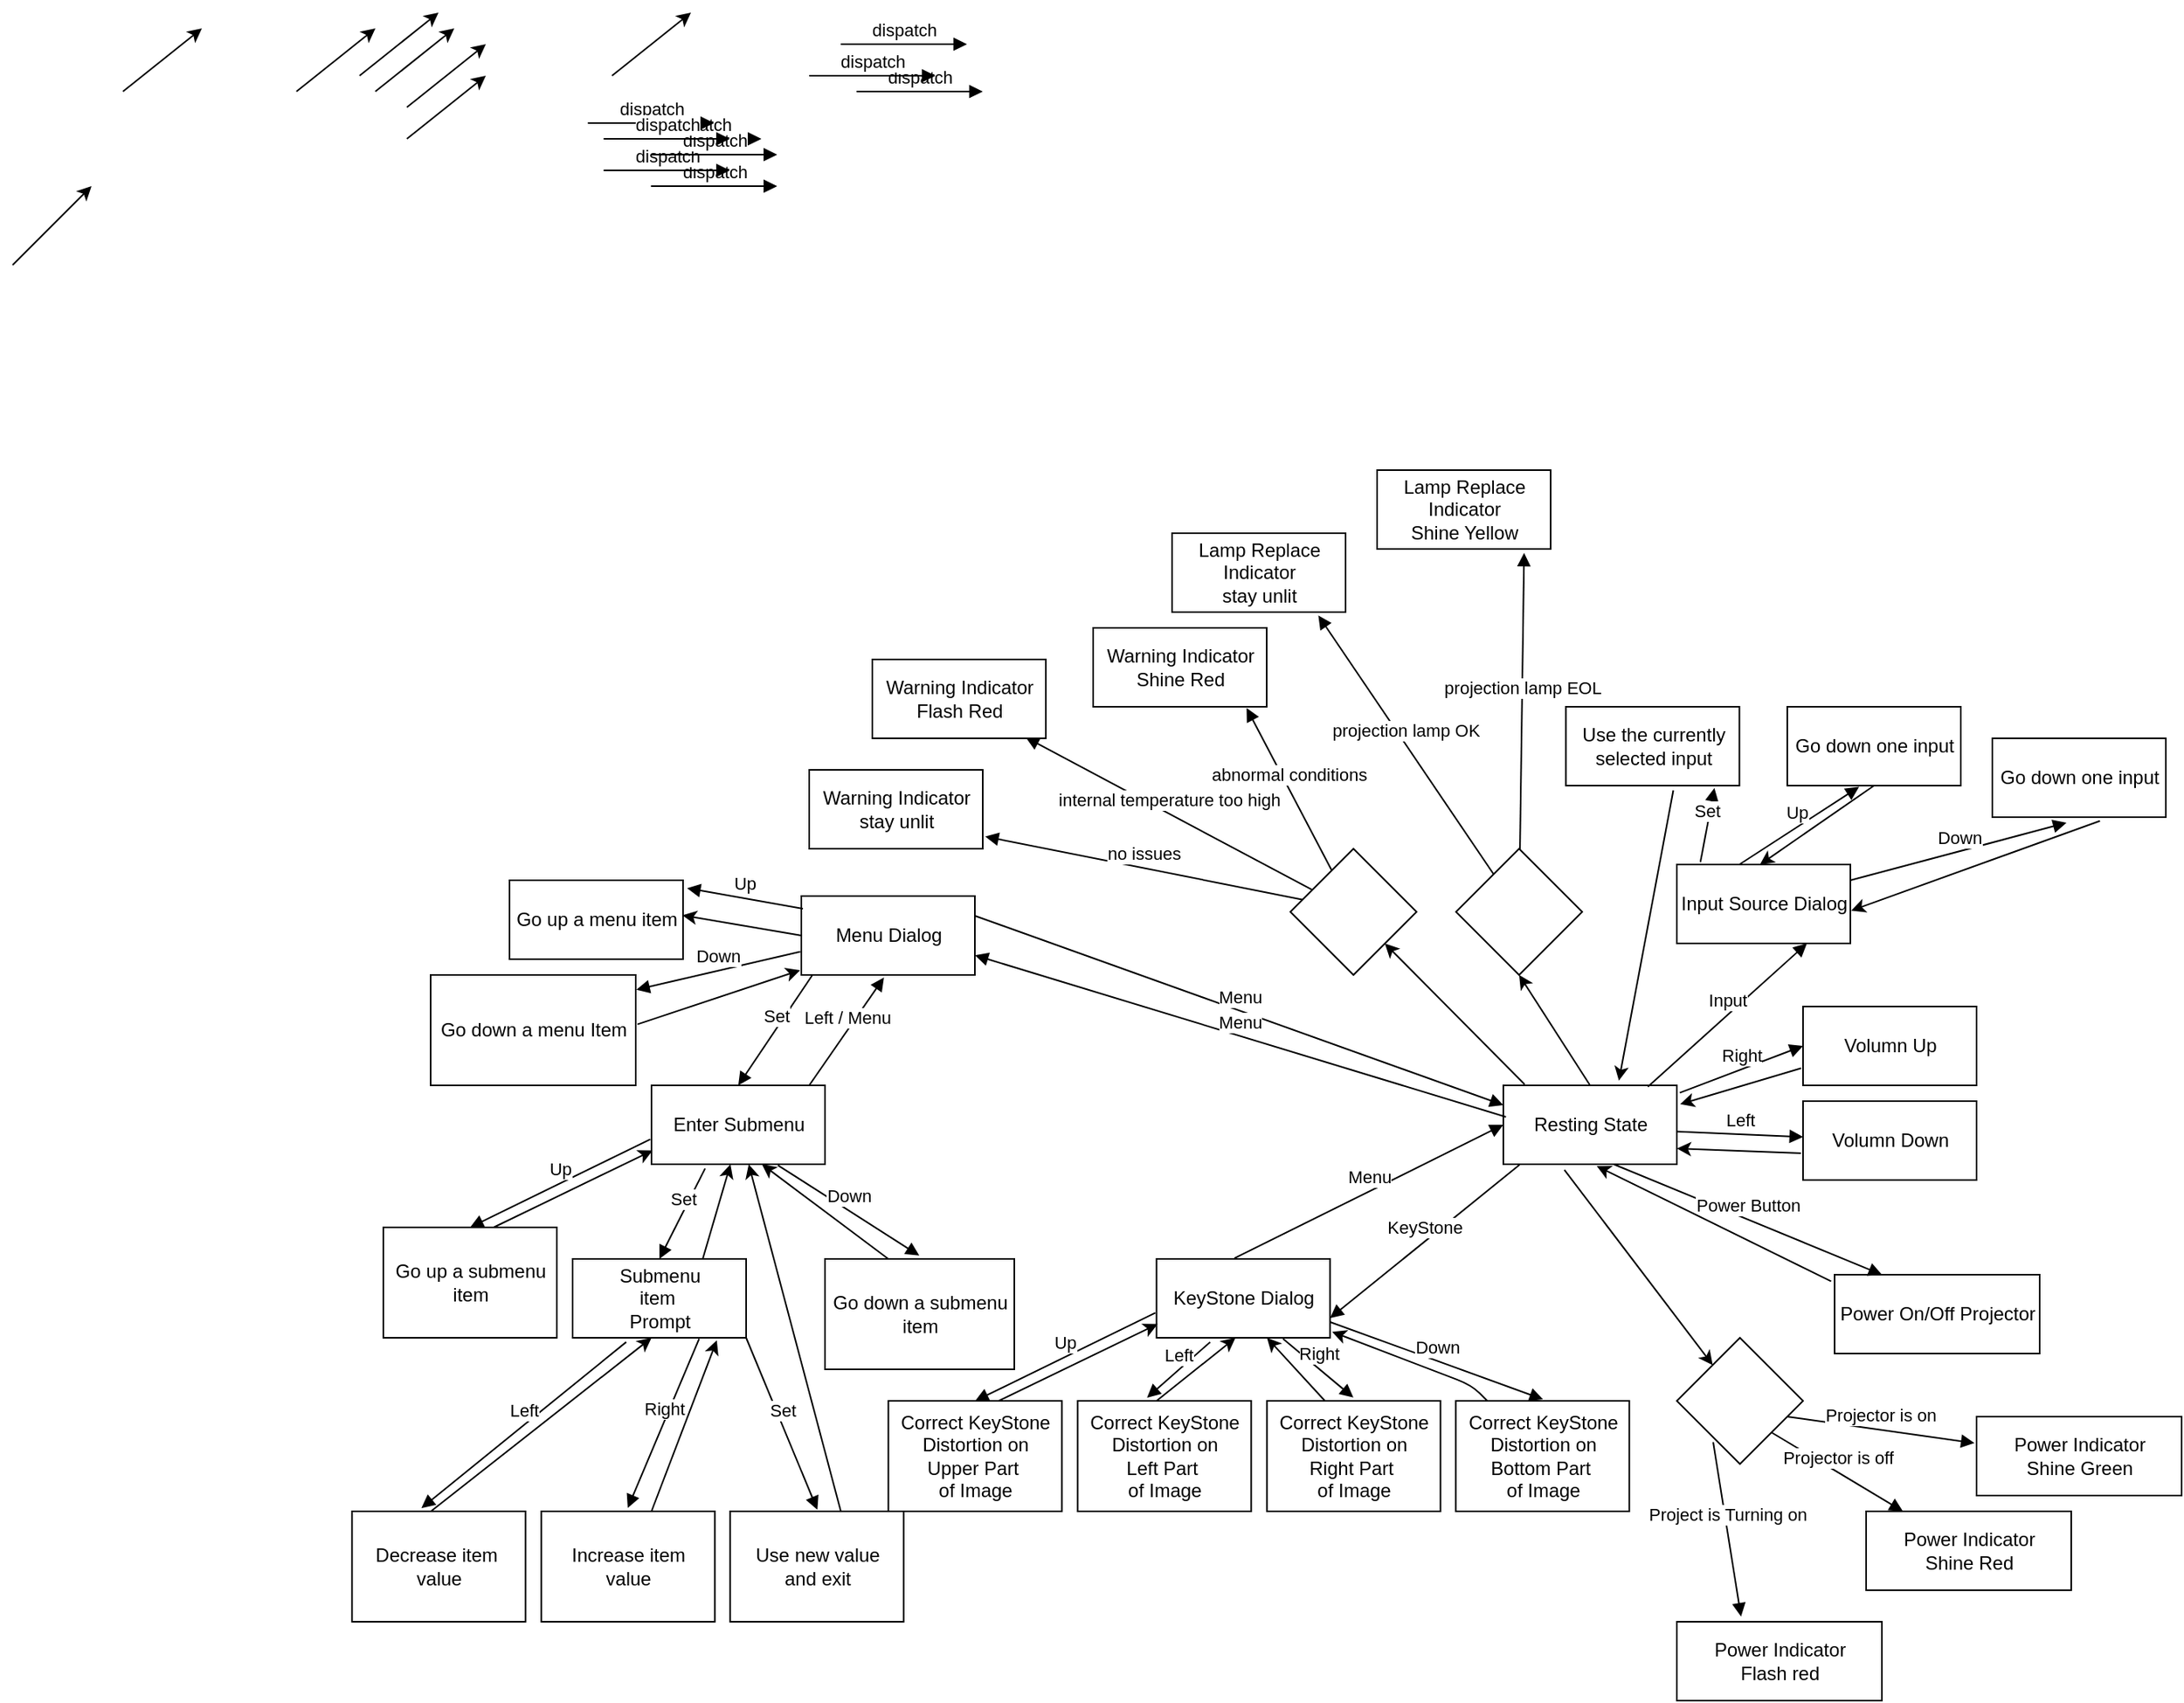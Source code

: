 <mxfile version="12.6.5" type="device"><diagram id="snygm4sDabMIw0vh-GEE" name="Page-1"><mxGraphModel dx="2272" dy="1946" grid="1" gridSize="10" guides="1" tooltips="1" connect="1" arrows="1" fold="1" page="1" pageScale="1" pageWidth="850" pageHeight="1100" math="0" shadow="0"><root><mxCell id="0"/><mxCell id="1" parent="0"/><mxCell id="hzxjqgBEITLEprwCPddY-1" value="Resting State" style="html=1;" vertex="1" parent="1"><mxGeometry x="460" y="440" width="110" height="50" as="geometry"/></mxCell><mxCell id="hzxjqgBEITLEprwCPddY-2" value="Power On/Off Projector" style="html=1;" vertex="1" parent="1"><mxGeometry x="670" y="560" width="130" height="50" as="geometry"/></mxCell><mxCell id="hzxjqgBEITLEprwCPddY-4" value="Power Button" style="html=1;verticalAlign=bottom;endArrow=block;exitX=0.636;exitY=1;exitDx=0;exitDy=0;exitPerimeter=0;entryX=0.231;entryY=0;entryDx=0;entryDy=0;entryPerimeter=0;" edge="1" parent="1" source="hzxjqgBEITLEprwCPddY-1" target="hzxjqgBEITLEprwCPddY-2"><mxGeometry width="80" relative="1" as="geometry"><mxPoint x="270" y="730" as="sourcePoint"/><mxPoint x="350" y="730" as="targetPoint"/></mxGeometry></mxCell><mxCell id="hzxjqgBEITLEprwCPddY-5" value="KeyStone Dialog" style="html=1;" vertex="1" parent="1"><mxGeometry x="240.17" y="550" width="110" height="50" as="geometry"/></mxCell><mxCell id="hzxjqgBEITLEprwCPddY-7" value="Correct KeyStone&lt;br&gt;Distortion on&lt;br&gt;Upper Part&amp;nbsp;&lt;br&gt;of Image" style="html=1;" vertex="1" parent="1"><mxGeometry x="70.17" y="640" width="110" height="70" as="geometry"/></mxCell><mxCell id="hzxjqgBEITLEprwCPddY-8" value="Correct KeyStone&lt;br&gt;Distortion on&lt;br&gt;Left Part&amp;nbsp;&lt;br&gt;of Image" style="html=1;" vertex="1" parent="1"><mxGeometry x="190.17" y="640" width="110" height="70" as="geometry"/></mxCell><mxCell id="hzxjqgBEITLEprwCPddY-9" value="Correct KeyStone&lt;br&gt;Distortion on&lt;br&gt;Right Part&amp;nbsp;&lt;br&gt;of Image" style="html=1;" vertex="1" parent="1"><mxGeometry x="310.17" y="640" width="110" height="70" as="geometry"/></mxCell><mxCell id="hzxjqgBEITLEprwCPddY-10" value="Correct KeyStone&lt;br&gt;Distortion on&lt;br&gt;Bottom Part&amp;nbsp;&lt;br&gt;of Image" style="html=1;" vertex="1" parent="1"><mxGeometry x="429.84" y="640" width="110" height="70" as="geometry"/></mxCell><mxCell id="hzxjqgBEITLEprwCPddY-13" value="Menu" style="html=1;verticalAlign=bottom;endArrow=block;entryX=0;entryY=0.5;entryDx=0;entryDy=0;exitX=0.449;exitY=-0.008;exitDx=0;exitDy=0;exitPerimeter=0;" edge="1" parent="1" source="hzxjqgBEITLEprwCPddY-5" target="hzxjqgBEITLEprwCPddY-1"><mxGeometry width="80" relative="1" as="geometry"><mxPoint x="410" y="560" as="sourcePoint"/><mxPoint x="490" y="560" as="targetPoint"/></mxGeometry></mxCell><mxCell id="hzxjqgBEITLEprwCPddY-14" value="Up" style="html=1;verticalAlign=bottom;endArrow=block;entryX=0.5;entryY=0;entryDx=0;entryDy=0;exitX=-0.007;exitY=0.683;exitDx=0;exitDy=0;exitPerimeter=0;" edge="1" parent="1" source="hzxjqgBEITLEprwCPddY-5" target="hzxjqgBEITLEprwCPddY-7"><mxGeometry width="80" relative="1" as="geometry"><mxPoint x="90.17" y="610" as="sourcePoint"/><mxPoint x="170.17" y="610" as="targetPoint"/></mxGeometry></mxCell><mxCell id="hzxjqgBEITLEprwCPddY-15" value="Right" style="html=1;verticalAlign=bottom;endArrow=block;exitX=0.729;exitY=1.013;exitDx=0;exitDy=0;exitPerimeter=0;entryX=0.498;entryY=-0.03;entryDx=0;entryDy=0;entryPerimeter=0;" edge="1" parent="1" source="hzxjqgBEITLEprwCPddY-5" target="hzxjqgBEITLEprwCPddY-9"><mxGeometry width="80" relative="1" as="geometry"><mxPoint x="280.17" y="620" as="sourcePoint"/><mxPoint x="360.17" y="620" as="targetPoint"/></mxGeometry></mxCell><mxCell id="hzxjqgBEITLEprwCPddY-16" value="Left" style="html=1;verticalAlign=bottom;endArrow=block;exitX=0.309;exitY=1.054;exitDx=0;exitDy=0;exitPerimeter=0;entryX=0.4;entryY=-0.029;entryDx=0;entryDy=0;entryPerimeter=0;" edge="1" parent="1" source="hzxjqgBEITLEprwCPddY-5" target="hzxjqgBEITLEprwCPddY-8"><mxGeometry width="80" relative="1" as="geometry"><mxPoint x="280.17" y="629.52" as="sourcePoint"/><mxPoint x="360.17" y="629.52" as="targetPoint"/></mxGeometry></mxCell><mxCell id="hzxjqgBEITLEprwCPddY-18" value="dispatch" style="html=1;verticalAlign=bottom;endArrow=block;" edge="1" parent="1"><mxGeometry width="80" relative="1" as="geometry"><mxPoint x="-90.33" y="-160" as="sourcePoint"/><mxPoint x="-10.33" y="-160" as="targetPoint"/></mxGeometry></mxCell><mxCell id="hzxjqgBEITLEprwCPddY-19" value="dispatch" style="html=1;verticalAlign=bottom;endArrow=block;" edge="1" parent="1"><mxGeometry width="80" relative="1" as="geometry"><mxPoint x="-80.33" y="-130" as="sourcePoint"/><mxPoint x="-0.33" y="-130" as="targetPoint"/></mxGeometry></mxCell><mxCell id="hzxjqgBEITLEprwCPddY-20" value="abnormal conditions" style="html=1;verticalAlign=bottom;endArrow=block;entryX=0.884;entryY=1.016;entryDx=0;entryDy=0;entryPerimeter=0;" edge="1" parent="1" source="hzxjqgBEITLEprwCPddY-131" target="hzxjqgBEITLEprwCPddY-130"><mxGeometry width="80" relative="1" as="geometry"><mxPoint x="250" y="280" as="sourcePoint"/><mxPoint x="330" y="280" as="targetPoint"/></mxGeometry></mxCell><mxCell id="hzxjqgBEITLEprwCPddY-21" value="Left" style="html=1;verticalAlign=bottom;endArrow=block;exitX=0.996;exitY=0.586;exitDx=0;exitDy=0;exitPerimeter=0;" edge="1" parent="1" source="hzxjqgBEITLEprwCPddY-1" target="hzxjqgBEITLEprwCPddY-26"><mxGeometry width="80" relative="1" as="geometry"><mxPoint x="580" y="480" as="sourcePoint"/><mxPoint x="660" y="480" as="targetPoint"/></mxGeometry></mxCell><mxCell id="hzxjqgBEITLEprwCPddY-22" value="Right" style="html=1;verticalAlign=bottom;endArrow=block;entryX=0;entryY=0.5;entryDx=0;entryDy=0;exitX=1.017;exitY=0.094;exitDx=0;exitDy=0;exitPerimeter=0;" edge="1" parent="1" source="hzxjqgBEITLEprwCPddY-1" target="hzxjqgBEITLEprwCPddY-25"><mxGeometry width="80" relative="1" as="geometry"><mxPoint x="550" y="430" as="sourcePoint"/><mxPoint x="630" y="430" as="targetPoint"/></mxGeometry></mxCell><mxCell id="hzxjqgBEITLEprwCPddY-23" value="KeyStone" style="html=1;verticalAlign=bottom;endArrow=block;exitX=0.093;exitY=1.008;exitDx=0;exitDy=0;exitPerimeter=0;entryX=1;entryY=0.75;entryDx=0;entryDy=0;" edge="1" parent="1" source="hzxjqgBEITLEprwCPddY-1" target="hzxjqgBEITLEprwCPddY-5"><mxGeometry width="80" relative="1" as="geometry"><mxPoint x="460" y="530" as="sourcePoint"/><mxPoint x="540" y="530" as="targetPoint"/></mxGeometry></mxCell><mxCell id="hzxjqgBEITLEprwCPddY-24" value="Down" style="html=1;verticalAlign=bottom;endArrow=block;exitX=1;exitY=0.8;exitDx=0;exitDy=0;exitPerimeter=0;" edge="1" parent="1" source="hzxjqgBEITLEprwCPddY-5"><mxGeometry width="80" relative="1" as="geometry"><mxPoint x="330.17" y="620" as="sourcePoint"/><mxPoint x="485.17" y="639" as="targetPoint"/></mxGeometry></mxCell><mxCell id="hzxjqgBEITLEprwCPddY-25" value="Volumn Up" style="html=1;" vertex="1" parent="1"><mxGeometry x="650" y="390" width="110" height="50" as="geometry"/></mxCell><mxCell id="hzxjqgBEITLEprwCPddY-26" value="Volumn Down" style="html=1;" vertex="1" parent="1"><mxGeometry x="650" y="450" width="110" height="50" as="geometry"/></mxCell><mxCell id="hzxjqgBEITLEprwCPddY-27" value="Input" style="html=1;verticalAlign=bottom;endArrow=block;entryX=0.75;entryY=1;entryDx=0;entryDy=0;exitX=0.833;exitY=0.017;exitDx=0;exitDy=0;exitPerimeter=0;" edge="1" parent="1" source="hzxjqgBEITLEprwCPddY-1" target="hzxjqgBEITLEprwCPddY-31"><mxGeometry width="80" relative="1" as="geometry"><mxPoint x="490" y="400" as="sourcePoint"/><mxPoint x="570" y="400" as="targetPoint"/></mxGeometry></mxCell><mxCell id="hzxjqgBEITLEprwCPddY-28" value="Set" style="html=1;verticalAlign=bottom;endArrow=block;entryX=0.856;entryY=1.03;entryDx=0;entryDy=0;entryPerimeter=0;exitX=0.136;exitY=-0.032;exitDx=0;exitDy=0;exitPerimeter=0;" edge="1" parent="1" source="hzxjqgBEITLEprwCPddY-31" target="hzxjqgBEITLEprwCPddY-34"><mxGeometry width="80" relative="1" as="geometry"><mxPoint x="584" y="290" as="sourcePoint"/><mxPoint x="440" y="290" as="targetPoint"/></mxGeometry></mxCell><mxCell id="hzxjqgBEITLEprwCPddY-29" value="Down" style="html=1;verticalAlign=bottom;endArrow=block;entryX=0.427;entryY=1.071;entryDx=0;entryDy=0;entryPerimeter=0;exitX=1;exitY=0.2;exitDx=0;exitDy=0;exitPerimeter=0;" edge="1" parent="1" source="hzxjqgBEITLEprwCPddY-31" target="hzxjqgBEITLEprwCPddY-32"><mxGeometry width="80" relative="1" as="geometry"><mxPoint x="609.67" y="300" as="sourcePoint"/><mxPoint x="689.67" y="300" as="targetPoint"/></mxGeometry></mxCell><mxCell id="hzxjqgBEITLEprwCPddY-30" value="Up" style="html=1;verticalAlign=bottom;endArrow=block;entryX=0.414;entryY=1.016;entryDx=0;entryDy=0;entryPerimeter=0;exitX=0.339;exitY=0.03;exitDx=0;exitDy=0;exitPerimeter=0;" edge="1" parent="1" source="hzxjqgBEITLEprwCPddY-31" target="hzxjqgBEITLEprwCPddY-33"><mxGeometry width="80" relative="1" as="geometry"><mxPoint x="440" y="280" as="sourcePoint"/><mxPoint x="520" y="280" as="targetPoint"/></mxGeometry></mxCell><mxCell id="hzxjqgBEITLEprwCPddY-31" value="Input Source Dialog" style="html=1;" vertex="1" parent="1"><mxGeometry x="570" y="300" width="110" height="50" as="geometry"/></mxCell><mxCell id="hzxjqgBEITLEprwCPddY-32" value="Go down one input" style="html=1;" vertex="1" parent="1"><mxGeometry x="770" y="220" width="110" height="50" as="geometry"/></mxCell><mxCell id="hzxjqgBEITLEprwCPddY-33" value="Go down one input" style="html=1;" vertex="1" parent="1"><mxGeometry x="640" y="200" width="110" height="50" as="geometry"/></mxCell><mxCell id="hzxjqgBEITLEprwCPddY-34" value="Use the currently&lt;br&gt;selected input" style="html=1;" vertex="1" parent="1"><mxGeometry x="499.67" y="200" width="110" height="50" as="geometry"/></mxCell><mxCell id="hzxjqgBEITLEprwCPddY-35" value="" style="endArrow=classic;html=1;entryX=0.666;entryY=-0.06;entryDx=0;entryDy=0;entryPerimeter=0;exitX=0.619;exitY=1.06;exitDx=0;exitDy=0;exitPerimeter=0;" edge="1" parent="1" source="hzxjqgBEITLEprwCPddY-34" target="hzxjqgBEITLEprwCPddY-1"><mxGeometry width="50" height="50" relative="1" as="geometry"><mxPoint x="390" y="360" as="sourcePoint"/><mxPoint x="440" y="310" as="targetPoint"/></mxGeometry></mxCell><mxCell id="hzxjqgBEITLEprwCPddY-36" value="" style="rhombus;whiteSpace=wrap;html=1;" vertex="1" parent="1"><mxGeometry x="430" y="290" width="80" height="80" as="geometry"/></mxCell><mxCell id="hzxjqgBEITLEprwCPddY-37" value="" style="endArrow=classic;html=1;entryX=0.006;entryY=0.826;entryDx=0;entryDy=0;entryPerimeter=0;exitX=0.636;exitY=0;exitDx=0;exitDy=0;exitPerimeter=0;" edge="1" parent="1" source="hzxjqgBEITLEprwCPddY-7" target="hzxjqgBEITLEprwCPddY-5"><mxGeometry width="50" height="50" relative="1" as="geometry"><mxPoint x="170.17" y="640" as="sourcePoint"/><mxPoint x="220.17" y="590" as="targetPoint"/></mxGeometry></mxCell><mxCell id="hzxjqgBEITLEprwCPddY-38" value="" style="endArrow=classic;html=1;entryX=0.455;entryY=1;entryDx=0;entryDy=0;entryPerimeter=0;" edge="1" parent="1" target="hzxjqgBEITLEprwCPddY-5"><mxGeometry width="50" height="50" relative="1" as="geometry"><mxPoint x="240.17" y="640" as="sourcePoint"/><mxPoint x="290.17" y="590" as="targetPoint"/></mxGeometry></mxCell><mxCell id="hzxjqgBEITLEprwCPddY-40" value="" style="endArrow=classic;html=1;entryX=-0.007;entryY=0.94;entryDx=0;entryDy=0;entryPerimeter=0;exitX=1.008;exitY=0.447;exitDx=0;exitDy=0;exitPerimeter=0;" edge="1" parent="1" source="hzxjqgBEITLEprwCPddY-76" target="hzxjqgBEITLEprwCPddY-72"><mxGeometry width="50" height="50" relative="1" as="geometry"><mxPoint x="-109" y="420" as="sourcePoint"/><mxPoint x="90.05" y="417.5" as="targetPoint"/></mxGeometry></mxCell><mxCell id="hzxjqgBEITLEprwCPddY-42" value="" style="endArrow=classic;html=1;entryX=0.455;entryY=1;entryDx=0;entryDy=0;entryPerimeter=0;" edge="1" parent="1"><mxGeometry width="50" height="50" relative="1" as="geometry"><mxPoint x="-105.02" y="-200" as="sourcePoint"/><mxPoint x="-54.97" y="-240" as="targetPoint"/></mxGeometry></mxCell><mxCell id="hzxjqgBEITLEprwCPddY-43" value="" style="endArrow=classic;html=1;exitX=-0.011;exitY=0.783;exitDx=0;exitDy=0;exitPerimeter=0;entryX=1.019;entryY=0.238;entryDx=0;entryDy=0;entryPerimeter=0;" edge="1" parent="1" source="hzxjqgBEITLEprwCPddY-25" target="hzxjqgBEITLEprwCPddY-1"><mxGeometry width="50" height="50" relative="1" as="geometry"><mxPoint x="599.67" y="440" as="sourcePoint"/><mxPoint x="570" y="460" as="targetPoint"/></mxGeometry></mxCell><mxCell id="hzxjqgBEITLEprwCPddY-44" value="" style="endArrow=classic;html=1;exitX=-0.012;exitY=0.66;exitDx=0;exitDy=0;exitPerimeter=0;" edge="1" parent="1" source="hzxjqgBEITLEprwCPddY-26"><mxGeometry width="50" height="50" relative="1" as="geometry"><mxPoint x="670" y="500" as="sourcePoint"/><mxPoint x="570" y="480" as="targetPoint"/></mxGeometry></mxCell><mxCell id="hzxjqgBEITLEprwCPddY-45" value="" style="endArrow=classic;html=1;exitX=0.62;exitY=1.048;exitDx=0;exitDy=0;exitPerimeter=0;entryX=1.005;entryY=0.584;entryDx=0;entryDy=0;entryPerimeter=0;" edge="1" parent="1" source="hzxjqgBEITLEprwCPddY-32" target="hzxjqgBEITLEprwCPddY-31"><mxGeometry width="50" height="50" relative="1" as="geometry"><mxPoint x="679.97" y="310" as="sourcePoint"/><mxPoint x="610" y="310" as="targetPoint"/></mxGeometry></mxCell><mxCell id="hzxjqgBEITLEprwCPddY-46" value="" style="endArrow=classic;html=1;entryX=0.479;entryY=0.001;entryDx=0;entryDy=0;entryPerimeter=0;exitX=0.5;exitY=1;exitDx=0;exitDy=0;" edge="1" parent="1" source="hzxjqgBEITLEprwCPddY-33" target="hzxjqgBEITLEprwCPddY-31"><mxGeometry width="50" height="50" relative="1" as="geometry"><mxPoint x="559.62" y="290" as="sourcePoint"/><mxPoint x="609.67" y="250" as="targetPoint"/></mxGeometry></mxCell><mxCell id="hzxjqgBEITLEprwCPddY-47" value="" style="endArrow=classic;html=1;entryX=0.538;entryY=1.022;entryDx=0;entryDy=0;entryPerimeter=0;exitX=-0.017;exitY=0.083;exitDx=0;exitDy=0;exitPerimeter=0;" edge="1" parent="1" source="hzxjqgBEITLEprwCPddY-2" target="hzxjqgBEITLEprwCPddY-1"><mxGeometry width="50" height="50" relative="1" as="geometry"><mxPoint x="580" y="590" as="sourcePoint"/><mxPoint x="630.05" y="550" as="targetPoint"/></mxGeometry></mxCell><mxCell id="hzxjqgBEITLEprwCPddY-48" value="" style="endArrow=classic;html=1;entryX=1.012;entryY=0.924;entryDx=0;entryDy=0;entryPerimeter=0;" edge="1" parent="1" target="hzxjqgBEITLEprwCPddY-5"><mxGeometry width="50" height="50" relative="1" as="geometry"><mxPoint x="449.84" y="640" as="sourcePoint"/><mxPoint x="360.17" y="600" as="targetPoint"/><Array as="points"><mxPoint x="439.84" y="630"/></Array></mxGeometry></mxCell><mxCell id="hzxjqgBEITLEprwCPddY-49" value="" style="endArrow=classic;html=1;exitX=0.333;exitY=-0.002;exitDx=0;exitDy=0;exitPerimeter=0;" edge="1" parent="1" source="hzxjqgBEITLEprwCPddY-9"><mxGeometry width="50" height="50" relative="1" as="geometry"><mxPoint x="329.86" y="640" as="sourcePoint"/><mxPoint x="310.17" y="600" as="targetPoint"/></mxGeometry></mxCell><mxCell id="hzxjqgBEITLEprwCPddY-50" value="" style="endArrow=classic;html=1;entryX=0.455;entryY=1;entryDx=0;entryDy=0;entryPerimeter=0;" edge="1" parent="1"><mxGeometry width="50" height="50" relative="1" as="geometry"><mxPoint x="-415.05" y="-190" as="sourcePoint"/><mxPoint x="-365.0" y="-230" as="targetPoint"/></mxGeometry></mxCell><mxCell id="hzxjqgBEITLEprwCPddY-51" value="" style="endArrow=classic;html=1;exitX=0.638;exitY=0;exitDx=0;exitDy=0;exitPerimeter=0;" edge="1" parent="1" source="hzxjqgBEITLEprwCPddY-119" target="hzxjqgBEITLEprwCPddY-92"><mxGeometry width="50" height="50" relative="1" as="geometry"><mxPoint x="19.95" y="690" as="sourcePoint"/><mxPoint x="70.0" y="650" as="targetPoint"/></mxGeometry></mxCell><mxCell id="hzxjqgBEITLEprwCPddY-53" value="" style="endArrow=classic;html=1;entryX=0.455;entryY=1;entryDx=0;entryDy=0;entryPerimeter=0;" edge="1" parent="1"><mxGeometry width="50" height="50" relative="1" as="geometry"><mxPoint x="-305.05" y="-190" as="sourcePoint"/><mxPoint x="-255.0" y="-230" as="targetPoint"/></mxGeometry></mxCell><mxCell id="hzxjqgBEITLEprwCPddY-54" value="" style="endArrow=classic;html=1;entryX=0.455;entryY=1;entryDx=0;entryDy=0;entryPerimeter=0;" edge="1" parent="1"><mxGeometry width="50" height="50" relative="1" as="geometry"><mxPoint x="-265.05" y="-200" as="sourcePoint"/><mxPoint x="-215.0" y="-240" as="targetPoint"/></mxGeometry></mxCell><mxCell id="hzxjqgBEITLEprwCPddY-55" value="" style="endArrow=classic;html=1;entryX=0.455;entryY=1;entryDx=0;entryDy=0;entryPerimeter=0;" edge="1" parent="1"><mxGeometry width="50" height="50" relative="1" as="geometry"><mxPoint x="-255.05" y="-190" as="sourcePoint"/><mxPoint x="-205.0" y="-230" as="targetPoint"/></mxGeometry></mxCell><mxCell id="hzxjqgBEITLEprwCPddY-56" value="" style="endArrow=classic;html=1;entryX=0.5;entryY=1;entryDx=0;entryDy=0;exitX=0.5;exitY=0;exitDx=0;exitDy=0;" edge="1" parent="1" source="hzxjqgBEITLEprwCPddY-1" target="hzxjqgBEITLEprwCPddY-36"><mxGeometry width="50" height="50" relative="1" as="geometry"><mxPoint x="470.0" y="435" as="sourcePoint"/><mxPoint x="520.05" y="395" as="targetPoint"/></mxGeometry></mxCell><mxCell id="hzxjqgBEITLEprwCPddY-57" value="" style="endArrow=classic;html=1;entryX=0.455;entryY=1;entryDx=0;entryDy=0;entryPerimeter=0;" edge="1" parent="1"><mxGeometry width="50" height="50" relative="1" as="geometry"><mxPoint x="-235.05" y="-180" as="sourcePoint"/><mxPoint x="-185.0" y="-220" as="targetPoint"/></mxGeometry></mxCell><mxCell id="hzxjqgBEITLEprwCPddY-58" value="" style="endArrow=classic;html=1;entryX=0.455;entryY=1;entryDx=0;entryDy=0;entryPerimeter=0;" edge="1" parent="1"><mxGeometry width="50" height="50" relative="1" as="geometry"><mxPoint x="-235.05" y="-160" as="sourcePoint"/><mxPoint x="-185.0" y="-200" as="targetPoint"/></mxGeometry></mxCell><mxCell id="hzxjqgBEITLEprwCPddY-59" value="" style="endArrow=classic;html=1;exitX=0.352;exitY=1.071;exitDx=0;exitDy=0;exitPerimeter=0;" edge="1" parent="1" source="hzxjqgBEITLEprwCPddY-1" target="hzxjqgBEITLEprwCPddY-135"><mxGeometry width="50" height="50" relative="1" as="geometry"><mxPoint x="490.0" y="590" as="sourcePoint"/><mxPoint x="540.05" y="550" as="targetPoint"/></mxGeometry></mxCell><mxCell id="hzxjqgBEITLEprwCPddY-60" value="" style="endArrow=classic;html=1;exitX=0.123;exitY=-0.012;exitDx=0;exitDy=0;exitPerimeter=0;" edge="1" parent="1" source="hzxjqgBEITLEprwCPddY-1" target="hzxjqgBEITLEprwCPddY-131"><mxGeometry width="50" height="50" relative="1" as="geometry"><mxPoint x="370.0" y="410" as="sourcePoint"/><mxPoint x="420.05" y="370" as="targetPoint"/></mxGeometry></mxCell><mxCell id="hzxjqgBEITLEprwCPddY-72" value="Menu Dialog" style="html=1;" vertex="1" parent="1"><mxGeometry x="15.0" y="320" width="110" height="50" as="geometry"/></mxCell><mxCell id="hzxjqgBEITLEprwCPddY-73" value="Go up a menu item" style="html=1;" vertex="1" parent="1"><mxGeometry x="-170" y="310" width="110" height="50" as="geometry"/></mxCell><mxCell id="hzxjqgBEITLEprwCPddY-76" value="Go down a menu Item" style="html=1;" vertex="1" parent="1"><mxGeometry x="-220" y="370" width="130" height="70" as="geometry"/></mxCell><mxCell id="hzxjqgBEITLEprwCPddY-77" value="Menu" style="html=1;verticalAlign=bottom;endArrow=block;entryX=0;entryY=0.25;entryDx=0;entryDy=0;exitX=1;exitY=0.25;exitDx=0;exitDy=0;" edge="1" source="hzxjqgBEITLEprwCPddY-72" parent="1" target="hzxjqgBEITLEprwCPddY-1"><mxGeometry width="80" relative="1" as="geometry"><mxPoint x="60.0" y="397.5" as="sourcePoint"/><mxPoint x="110.0" y="302.5" as="targetPoint"/></mxGeometry></mxCell><mxCell id="hzxjqgBEITLEprwCPddY-78" value="Up" style="html=1;verticalAlign=bottom;endArrow=block;entryX=1.023;entryY=0.1;entryDx=0;entryDy=0;entryPerimeter=0;exitX=0.009;exitY=0.161;exitDx=0;exitDy=0;exitPerimeter=0;" edge="1" source="hzxjqgBEITLEprwCPddY-72" target="hzxjqgBEITLEprwCPddY-73" parent="1"><mxGeometry width="80" relative="1" as="geometry"><mxPoint x="-41" y="380" as="sourcePoint"/><mxPoint x="-90" y="393" as="targetPoint"/></mxGeometry></mxCell><mxCell id="hzxjqgBEITLEprwCPddY-80" value="Set" style="html=1;verticalAlign=bottom;endArrow=block;exitX=0.064;exitY=1;exitDx=0;exitDy=0;exitPerimeter=0;entryX=0.5;entryY=0;entryDx=0;entryDy=0;" edge="1" source="hzxjqgBEITLEprwCPddY-72" target="hzxjqgBEITLEprwCPddY-92" parent="1"><mxGeometry width="80" relative="1" as="geometry"><mxPoint x="-1.332e-14" y="447.02" as="sourcePoint"/><mxPoint x="-42" y="455.47" as="targetPoint"/></mxGeometry></mxCell><mxCell id="hzxjqgBEITLEprwCPddY-82" value="Menu" style="html=1;verticalAlign=bottom;endArrow=block;exitX=0.015;exitY=0.4;exitDx=0;exitDy=0;exitPerimeter=0;entryX=1;entryY=0.75;entryDx=0;entryDy=0;" edge="1" target="hzxjqgBEITLEprwCPddY-72" parent="1" source="hzxjqgBEITLEprwCPddY-1"><mxGeometry width="80" relative="1" as="geometry"><mxPoint x="120.23" y="327.9" as="sourcePoint"/><mxPoint x="190" y="367.5" as="targetPoint"/></mxGeometry></mxCell><mxCell id="hzxjqgBEITLEprwCPddY-83" value="Down" style="html=1;verticalAlign=bottom;endArrow=block;entryX=1.003;entryY=0.134;entryDx=0;entryDy=0;entryPerimeter=0;exitX=-0.006;exitY=0.705;exitDx=0;exitDy=0;exitPerimeter=0;" edge="1" source="hzxjqgBEITLEprwCPddY-72" parent="1" target="hzxjqgBEITLEprwCPddY-76"><mxGeometry width="80" relative="1" as="geometry"><mxPoint x="-40" y="410" as="sourcePoint"/><mxPoint x="70" y="457" as="targetPoint"/></mxGeometry></mxCell><mxCell id="hzxjqgBEITLEprwCPddY-84" value="" style="endArrow=classic;html=1;entryX=0.997;entryY=0.444;entryDx=0;entryDy=0;entryPerimeter=0;exitX=0;exitY=0.5;exitDx=0;exitDy=0;" edge="1" source="hzxjqgBEITLEprwCPddY-72" target="hzxjqgBEITLEprwCPddY-73" parent="1"><mxGeometry width="50" height="50" relative="1" as="geometry"><mxPoint x="-110" y="485" as="sourcePoint"/><mxPoint x="-60.0" y="407.5" as="targetPoint"/></mxGeometry></mxCell><mxCell id="hzxjqgBEITLEprwCPddY-90" value="" style="endArrow=classic;html=1;" edge="1" parent="1"><mxGeometry width="50" height="50" relative="1" as="geometry"><mxPoint x="-485" y="-80" as="sourcePoint"/><mxPoint x="-435" y="-130" as="targetPoint"/></mxGeometry></mxCell><mxCell id="hzxjqgBEITLEprwCPddY-92" value="Enter Submenu" style="html=1;" vertex="1" parent="1"><mxGeometry x="-80" y="440" width="110" height="50" as="geometry"/></mxCell><mxCell id="hzxjqgBEITLEprwCPddY-93" value="Go up a submenu&lt;br&gt;item" style="html=1;" vertex="1" parent="1"><mxGeometry x="-250" y="530" width="110" height="70" as="geometry"/></mxCell><mxCell id="hzxjqgBEITLEprwCPddY-95" value="Go down a submenu&lt;br&gt;item" style="html=1;" vertex="1" parent="1"><mxGeometry x="30" y="550" width="120" height="70" as="geometry"/></mxCell><mxCell id="hzxjqgBEITLEprwCPddY-97" value="Up" style="html=1;verticalAlign=bottom;endArrow=block;entryX=0.5;entryY=0;entryDx=0;entryDy=0;exitX=-0.007;exitY=0.683;exitDx=0;exitDy=0;exitPerimeter=0;" edge="1" source="hzxjqgBEITLEprwCPddY-92" target="hzxjqgBEITLEprwCPddY-93" parent="1"><mxGeometry width="80" relative="1" as="geometry"><mxPoint x="-230" y="500" as="sourcePoint"/><mxPoint x="-150" y="500" as="targetPoint"/></mxGeometry></mxCell><mxCell id="hzxjqgBEITLEprwCPddY-98" value="Down" style="html=1;verticalAlign=bottom;endArrow=block;exitX=0.729;exitY=1.013;exitDx=0;exitDy=0;exitPerimeter=0;entryX=0.498;entryY=-0.03;entryDx=0;entryDy=0;entryPerimeter=0;" edge="1" source="hzxjqgBEITLEprwCPddY-92" target="hzxjqgBEITLEprwCPddY-95" parent="1"><mxGeometry width="80" relative="1" as="geometry"><mxPoint x="-40" y="510" as="sourcePoint"/><mxPoint x="40" y="510" as="targetPoint"/></mxGeometry></mxCell><mxCell id="hzxjqgBEITLEprwCPddY-99" value="Set" style="html=1;verticalAlign=bottom;endArrow=block;exitX=0.309;exitY=1.054;exitDx=0;exitDy=0;exitPerimeter=0;entryX=0.5;entryY=0;entryDx=0;entryDy=0;" edge="1" source="hzxjqgBEITLEprwCPddY-92" target="hzxjqgBEITLEprwCPddY-115" parent="1"><mxGeometry width="80" relative="1" as="geometry"><mxPoint x="-40" y="519.52" as="sourcePoint"/><mxPoint x="-86.0" y="527.97" as="targetPoint"/></mxGeometry></mxCell><mxCell id="hzxjqgBEITLEprwCPddY-101" value="" style="endArrow=classic;html=1;entryX=0.006;entryY=0.826;entryDx=0;entryDy=0;entryPerimeter=0;exitX=0.636;exitY=0;exitDx=0;exitDy=0;exitPerimeter=0;" edge="1" source="hzxjqgBEITLEprwCPddY-93" target="hzxjqgBEITLEprwCPddY-92" parent="1"><mxGeometry width="50" height="50" relative="1" as="geometry"><mxPoint x="-150" y="530" as="sourcePoint"/><mxPoint x="-100" y="480" as="targetPoint"/></mxGeometry></mxCell><mxCell id="hzxjqgBEITLEprwCPddY-102" value="" style="endArrow=classic;html=1;entryX=0.455;entryY=1;entryDx=0;entryDy=0;entryPerimeter=0;exitX=0.75;exitY=0;exitDx=0;exitDy=0;" edge="1" target="hzxjqgBEITLEprwCPddY-92" parent="1" source="hzxjqgBEITLEprwCPddY-115"><mxGeometry width="50" height="50" relative="1" as="geometry"><mxPoint x="-80" y="530" as="sourcePoint"/><mxPoint x="-30" y="480" as="targetPoint"/></mxGeometry></mxCell><mxCell id="hzxjqgBEITLEprwCPddY-104" value="" style="endArrow=classic;html=1;exitX=0.333;exitY=-0.002;exitDx=0;exitDy=0;exitPerimeter=0;" edge="1" source="hzxjqgBEITLEprwCPddY-95" parent="1"><mxGeometry width="50" height="50" relative="1" as="geometry"><mxPoint x="9.69" y="530" as="sourcePoint"/><mxPoint x="-10" y="490" as="targetPoint"/></mxGeometry></mxCell><mxCell id="hzxjqgBEITLEprwCPddY-106" value="dispatch" style="html=1;verticalAlign=bottom;endArrow=block;" edge="1" parent="1"><mxGeometry width="80" relative="1" as="geometry"><mxPoint x="-120.33" y="-170" as="sourcePoint"/><mxPoint x="-40.33" y="-170" as="targetPoint"/></mxGeometry></mxCell><mxCell id="hzxjqgBEITLEprwCPddY-107" value="dispatch" style="html=1;verticalAlign=bottom;endArrow=block;" edge="1" parent="1"><mxGeometry width="80" relative="1" as="geometry"><mxPoint x="-110.33" y="-140" as="sourcePoint"/><mxPoint x="-30.33" y="-140" as="targetPoint"/></mxGeometry></mxCell><mxCell id="hzxjqgBEITLEprwCPddY-108" value="internal temperature too high" style="html=1;verticalAlign=bottom;endArrow=block;entryX=0.884;entryY=0.988;entryDx=0;entryDy=0;entryPerimeter=0;" edge="1" parent="1" source="hzxjqgBEITLEprwCPddY-131" target="hzxjqgBEITLEprwCPddY-133"><mxGeometry width="80" relative="1" as="geometry"><mxPoint x="230.0" y="300" as="sourcePoint"/><mxPoint x="310" y="300" as="targetPoint"/></mxGeometry></mxCell><mxCell id="hzxjqgBEITLEprwCPddY-109" value="dispatch" style="html=1;verticalAlign=bottom;endArrow=block;" edge="1" parent="1"><mxGeometry width="80" relative="1" as="geometry"><mxPoint x="-80.33" y="-150" as="sourcePoint"/><mxPoint x="-0.33" y="-150" as="targetPoint"/></mxGeometry></mxCell><mxCell id="hzxjqgBEITLEprwCPddY-110" value="projection lamp EOL" style="html=1;verticalAlign=bottom;endArrow=block;entryX=0.847;entryY=1.049;entryDx=0;entryDy=0;entryPerimeter=0;" edge="1" parent="1" source="hzxjqgBEITLEprwCPddY-36" target="hzxjqgBEITLEprwCPddY-129"><mxGeometry width="80" relative="1" as="geometry"><mxPoint x="355" y="260" as="sourcePoint"/><mxPoint x="435" y="260" as="targetPoint"/></mxGeometry></mxCell><mxCell id="hzxjqgBEITLEprwCPddY-111" value="Left / Menu" style="html=1;verticalAlign=bottom;endArrow=block;entryX=0.476;entryY=1.033;entryDx=0;entryDy=0;entryPerimeter=0;exitX=0.909;exitY=0;exitDx=0;exitDy=0;exitPerimeter=0;" edge="1" parent="1" source="hzxjqgBEITLEprwCPddY-92" target="hzxjqgBEITLEprwCPddY-72"><mxGeometry width="80" relative="1" as="geometry"><mxPoint x="20" y="420" as="sourcePoint"/><mxPoint x="100" y="420" as="targetPoint"/></mxGeometry></mxCell><mxCell id="hzxjqgBEITLEprwCPddY-112" value="dispatch" style="html=1;verticalAlign=bottom;endArrow=block;" edge="1" parent="1"><mxGeometry width="80" relative="1" as="geometry"><mxPoint x="-110.33" y="-160" as="sourcePoint"/><mxPoint x="-30.33" y="-160" as="targetPoint"/></mxGeometry></mxCell><mxCell id="hzxjqgBEITLEprwCPddY-113" value="no issues" style="html=1;verticalAlign=bottom;endArrow=block;entryX=1.014;entryY=0.845;entryDx=0;entryDy=0;entryPerimeter=0;exitX=0.094;exitY=0.403;exitDx=0;exitDy=0;exitPerimeter=0;" edge="1" parent="1" source="hzxjqgBEITLEprwCPddY-131" target="hzxjqgBEITLEprwCPddY-134"><mxGeometry width="80" relative="1" as="geometry"><mxPoint x="140" y="310" as="sourcePoint"/><mxPoint x="220" y="310" as="targetPoint"/></mxGeometry></mxCell><mxCell id="hzxjqgBEITLEprwCPddY-114" value="projection lamp OK" style="html=1;verticalAlign=bottom;endArrow=block;entryX=0.843;entryY=1.043;entryDx=0;entryDy=0;entryPerimeter=0;" edge="1" parent="1" source="hzxjqgBEITLEprwCPddY-36" target="hzxjqgBEITLEprwCPddY-132"><mxGeometry width="80" relative="1" as="geometry"><mxPoint x="310" y="244.71" as="sourcePoint"/><mxPoint x="390" y="244.71" as="targetPoint"/></mxGeometry></mxCell><mxCell id="hzxjqgBEITLEprwCPddY-115" value="Submenu&lt;br&gt;item&amp;nbsp;&lt;br&gt;Prompt" style="html=1;" vertex="1" parent="1"><mxGeometry x="-130" y="550" width="110" height="50" as="geometry"/></mxCell><mxCell id="hzxjqgBEITLEprwCPddY-117" value="Decrease item&amp;nbsp;&lt;br&gt;value" style="html=1;" vertex="1" parent="1"><mxGeometry x="-269.83" y="710" width="110" height="70" as="geometry"/></mxCell><mxCell id="hzxjqgBEITLEprwCPddY-118" value="Increase item&lt;br&gt;value" style="html=1;" vertex="1" parent="1"><mxGeometry x="-149.83" y="710" width="110" height="70" as="geometry"/></mxCell><mxCell id="hzxjqgBEITLEprwCPddY-119" value="Use new value&lt;br&gt;and exit" style="html=1;" vertex="1" parent="1"><mxGeometry x="-30.16" y="710" width="110" height="70" as="geometry"/></mxCell><mxCell id="hzxjqgBEITLEprwCPddY-121" value="Right" style="html=1;verticalAlign=bottom;endArrow=block;exitX=0.729;exitY=1.013;exitDx=0;exitDy=0;exitPerimeter=0;entryX=0.498;entryY=-0.03;entryDx=0;entryDy=0;entryPerimeter=0;" edge="1" source="hzxjqgBEITLEprwCPddY-115" target="hzxjqgBEITLEprwCPddY-118" parent="1"><mxGeometry width="80" relative="1" as="geometry"><mxPoint x="-179.83" y="690" as="sourcePoint"/><mxPoint x="-99.83" y="690" as="targetPoint"/></mxGeometry></mxCell><mxCell id="hzxjqgBEITLEprwCPddY-122" value="Left" style="html=1;verticalAlign=bottom;endArrow=block;exitX=0.309;exitY=1.054;exitDx=0;exitDy=0;exitPerimeter=0;entryX=0.4;entryY=-0.029;entryDx=0;entryDy=0;entryPerimeter=0;" edge="1" source="hzxjqgBEITLEprwCPddY-115" target="hzxjqgBEITLEprwCPddY-117" parent="1"><mxGeometry width="80" relative="1" as="geometry"><mxPoint x="-179.83" y="699.52" as="sourcePoint"/><mxPoint x="-99.83" y="699.52" as="targetPoint"/></mxGeometry></mxCell><mxCell id="hzxjqgBEITLEprwCPddY-123" value="Set" style="html=1;verticalAlign=bottom;endArrow=block;exitX=1;exitY=1;exitDx=0;exitDy=0;" edge="1" source="hzxjqgBEITLEprwCPddY-115" parent="1"><mxGeometry width="80" relative="1" as="geometry"><mxPoint x="-129.83" y="690" as="sourcePoint"/><mxPoint x="25.17" y="709" as="targetPoint"/></mxGeometry></mxCell><mxCell id="hzxjqgBEITLEprwCPddY-125" value="" style="endArrow=classic;html=1;entryX=0.455;entryY=1;entryDx=0;entryDy=0;entryPerimeter=0;" edge="1" target="hzxjqgBEITLEprwCPddY-115" parent="1"><mxGeometry width="50" height="50" relative="1" as="geometry"><mxPoint x="-219.83" y="710" as="sourcePoint"/><mxPoint x="-169.83" y="660" as="targetPoint"/></mxGeometry></mxCell><mxCell id="hzxjqgBEITLEprwCPddY-127" value="" style="endArrow=classic;html=1;entryX=0.831;entryY=1.032;entryDx=0;entryDy=0;entryPerimeter=0;" edge="1" parent="1" target="hzxjqgBEITLEprwCPddY-115"><mxGeometry width="50" height="50" relative="1" as="geometry"><mxPoint x="-80" y="710" as="sourcePoint"/><mxPoint x="-90" y="630" as="targetPoint"/></mxGeometry></mxCell><mxCell id="hzxjqgBEITLEprwCPddY-129" value="Lamp Replace&lt;br&gt;Indicator&lt;br&gt;Shine Yellow" style="html=1;" vertex="1" parent="1"><mxGeometry x="380" y="50" width="110" height="50" as="geometry"/></mxCell><mxCell id="hzxjqgBEITLEprwCPddY-130" value="Warning Indicator&lt;br&gt;Shine Red" style="html=1;" vertex="1" parent="1"><mxGeometry x="200" y="150" width="110" height="50" as="geometry"/></mxCell><mxCell id="hzxjqgBEITLEprwCPddY-131" value="" style="rhombus;whiteSpace=wrap;html=1;" vertex="1" parent="1"><mxGeometry x="325" y="290" width="80" height="80" as="geometry"/></mxCell><mxCell id="hzxjqgBEITLEprwCPddY-132" value="Lamp Replace&lt;br&gt;Indicator&lt;br&gt;stay unlit" style="html=1;" vertex="1" parent="1"><mxGeometry x="250" y="90" width="110" height="50" as="geometry"/></mxCell><mxCell id="hzxjqgBEITLEprwCPddY-133" value="Warning Indicator&lt;br&gt;Flash Red" style="html=1;" vertex="1" parent="1"><mxGeometry x="60" y="170" width="110" height="50" as="geometry"/></mxCell><mxCell id="hzxjqgBEITLEprwCPddY-134" value="Warning Indicator&lt;br&gt;stay unlit" style="html=1;" vertex="1" parent="1"><mxGeometry x="20" y="240" width="110" height="50" as="geometry"/></mxCell><mxCell id="hzxjqgBEITLEprwCPddY-135" value="" style="rhombus;whiteSpace=wrap;html=1;" vertex="1" parent="1"><mxGeometry x="570" y="600" width="80" height="80" as="geometry"/></mxCell><mxCell id="hzxjqgBEITLEprwCPddY-136" value="Power Indicator&lt;br&gt;Flash red" style="html=1;" vertex="1" parent="1"><mxGeometry x="570" y="780" width="130" height="50" as="geometry"/></mxCell><mxCell id="hzxjqgBEITLEprwCPddY-137" value="Power Indicator&lt;br&gt;Shine Red" style="html=1;" vertex="1" parent="1"><mxGeometry x="690" y="710" width="130" height="50" as="geometry"/></mxCell><mxCell id="hzxjqgBEITLEprwCPddY-138" value="Power Indicator&lt;br&gt;Shine Green" style="html=1;" vertex="1" parent="1"><mxGeometry x="760" y="650" width="130" height="50" as="geometry"/></mxCell><mxCell id="hzxjqgBEITLEprwCPddY-139" value="dispatch" style="html=1;verticalAlign=bottom;endArrow=block;" edge="1" parent="1"><mxGeometry width="80" relative="1" as="geometry"><mxPoint x="40" y="-220" as="sourcePoint"/><mxPoint x="120" y="-220" as="targetPoint"/></mxGeometry></mxCell><mxCell id="hzxjqgBEITLEprwCPddY-140" value="dispatch" style="html=1;verticalAlign=bottom;endArrow=block;" edge="1" parent="1"><mxGeometry width="80" relative="1" as="geometry"><mxPoint x="50" y="-190" as="sourcePoint"/><mxPoint x="130" y="-190" as="targetPoint"/></mxGeometry></mxCell><mxCell id="hzxjqgBEITLEprwCPddY-141" value="Projector is off" style="html=1;verticalAlign=bottom;endArrow=block;" edge="1" parent="1" target="hzxjqgBEITLEprwCPddY-137"><mxGeometry width="80" relative="1" as="geometry"><mxPoint x="630" y="660" as="sourcePoint"/><mxPoint x="710" y="660" as="targetPoint"/></mxGeometry></mxCell><mxCell id="hzxjqgBEITLEprwCPddY-142" value="dispatch" style="html=1;verticalAlign=bottom;endArrow=block;" edge="1" parent="1"><mxGeometry width="80" relative="1" as="geometry"><mxPoint x="20" y="-200" as="sourcePoint"/><mxPoint x="100" y="-200" as="targetPoint"/></mxGeometry></mxCell><mxCell id="hzxjqgBEITLEprwCPddY-143" value="Projector is on" style="html=1;verticalAlign=bottom;endArrow=block;entryX=-0.01;entryY=0.334;entryDx=0;entryDy=0;entryPerimeter=0;" edge="1" parent="1" target="hzxjqgBEITLEprwCPddY-138"><mxGeometry width="80" relative="1" as="geometry"><mxPoint x="640" y="650" as="sourcePoint"/><mxPoint x="720" y="650" as="targetPoint"/></mxGeometry></mxCell><mxCell id="hzxjqgBEITLEprwCPddY-144" value="Project is Turning on" style="html=1;verticalAlign=bottom;endArrow=block;entryX=0.313;entryY=-0.066;entryDx=0;entryDy=0;entryPerimeter=0;exitX=0.288;exitY=0.827;exitDx=0;exitDy=0;exitPerimeter=0;" edge="1" parent="1" source="hzxjqgBEITLEprwCPddY-135" target="hzxjqgBEITLEprwCPddY-136"><mxGeometry width="80" relative="1" as="geometry"><mxPoint x="610" y="700" as="sourcePoint"/><mxPoint x="690" y="700" as="targetPoint"/></mxGeometry></mxCell></root></mxGraphModel></diagram></mxfile>